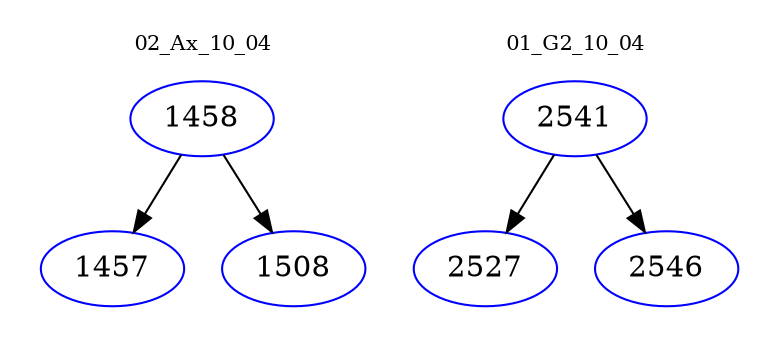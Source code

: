 digraph{
subgraph cluster_0 {
color = white
label = "02_Ax_10_04";
fontsize=10;
T0_1458 [label="1458", color="blue"]
T0_1458 -> T0_1457 [color="black"]
T0_1457 [label="1457", color="blue"]
T0_1458 -> T0_1508 [color="black"]
T0_1508 [label="1508", color="blue"]
}
subgraph cluster_1 {
color = white
label = "01_G2_10_04";
fontsize=10;
T1_2541 [label="2541", color="blue"]
T1_2541 -> T1_2527 [color="black"]
T1_2527 [label="2527", color="blue"]
T1_2541 -> T1_2546 [color="black"]
T1_2546 [label="2546", color="blue"]
}
}
